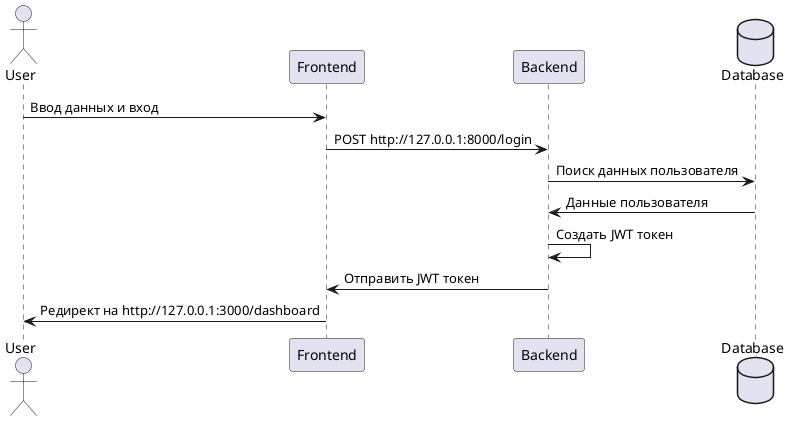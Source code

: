 @startuml

actor User 
participant Frontend
participant Backend
database Database

User -> Frontend : Ввод данных и вход
Frontend -> Backend : POST http://127.0.0.1:8000/login
Backend -> Database : Поиск данных пользователя
Database -> Backend : Данные пользователя
Backend -> Backend : Создать JWT токен
Backend -> Frontend : Отправить JWT токен
Frontend -> User : Редирект на http://127.0.0.1:3000/dashboard

@enduml